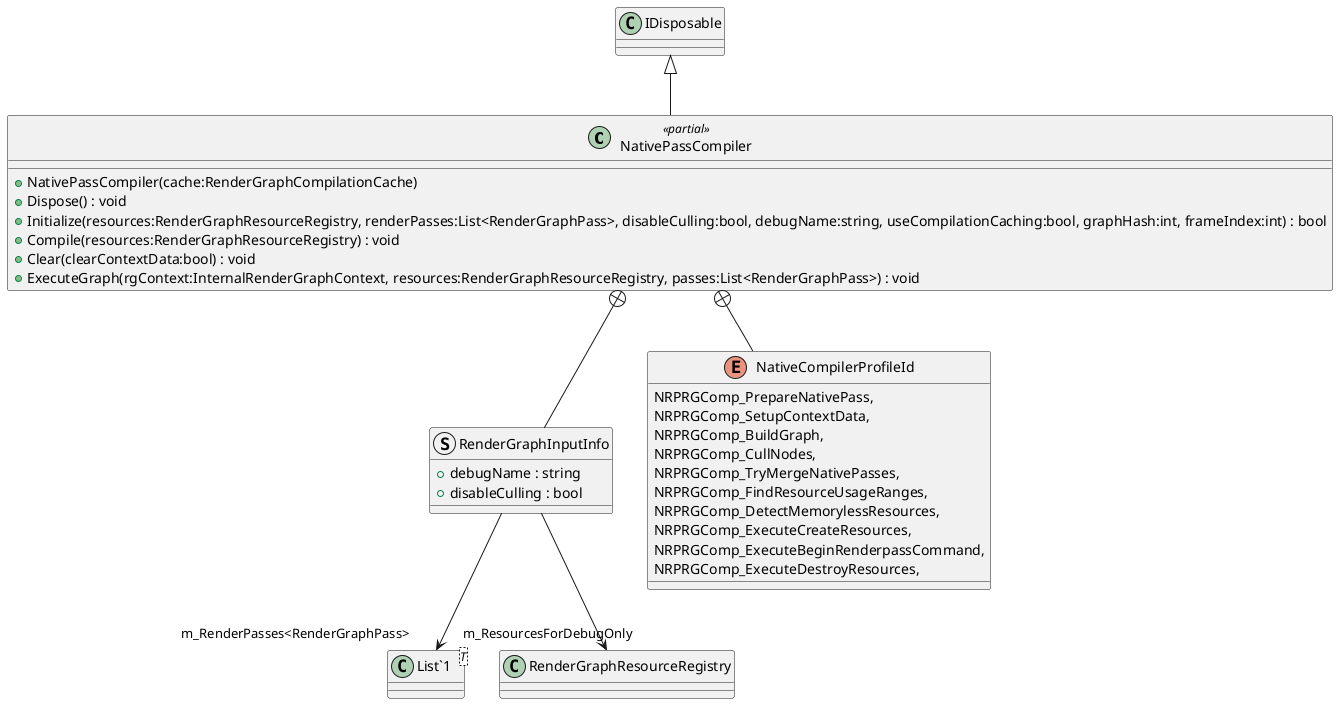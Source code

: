 @startuml
class NativePassCompiler <<partial>> {
    + NativePassCompiler(cache:RenderGraphCompilationCache)
    + Dispose() : void
    + Initialize(resources:RenderGraphResourceRegistry, renderPasses:List<RenderGraphPass>, disableCulling:bool, debugName:string, useCompilationCaching:bool, graphHash:int, frameIndex:int) : bool
    + Compile(resources:RenderGraphResourceRegistry) : void
    + Clear(clearContextData:bool) : void
    + ExecuteGraph(rgContext:InternalRenderGraphContext, resources:RenderGraphResourceRegistry, passes:List<RenderGraphPass>) : void
}
struct RenderGraphInputInfo {
    + debugName : string
    + disableCulling : bool
}
enum NativeCompilerProfileId {
    NRPRGComp_PrepareNativePass,
    NRPRGComp_SetupContextData,
    NRPRGComp_BuildGraph,
    NRPRGComp_CullNodes,
    NRPRGComp_TryMergeNativePasses,
    NRPRGComp_FindResourceUsageRanges,
    NRPRGComp_DetectMemorylessResources,
    NRPRGComp_ExecuteCreateResources,
    NRPRGComp_ExecuteBeginRenderpassCommand,
    NRPRGComp_ExecuteDestroyResources,
}
class "List`1"<T> {
}
IDisposable <|-- NativePassCompiler
NativePassCompiler +-- RenderGraphInputInfo
RenderGraphInputInfo --> "m_ResourcesForDebugOnly" RenderGraphResourceRegistry
RenderGraphInputInfo --> "m_RenderPasses<RenderGraphPass>" "List`1"
NativePassCompiler +-- NativeCompilerProfileId
@enduml
